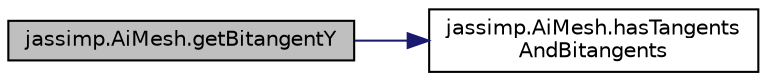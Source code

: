 digraph "jassimp.AiMesh.getBitangentY"
{
  edge [fontname="Helvetica",fontsize="10",labelfontname="Helvetica",labelfontsize="10"];
  node [fontname="Helvetica",fontsize="10",shape=record];
  rankdir="LR";
  Node1 [label="jassimp.AiMesh.getBitangentY",height=0.2,width=0.4,color="black", fillcolor="grey75", style="filled", fontcolor="black"];
  Node1 -> Node2 [color="midnightblue",fontsize="10",style="solid",fontname="Helvetica"];
  Node2 [label="jassimp.AiMesh.hasTangents\lAndBitangents",height=0.2,width=0.4,color="black", fillcolor="white", style="filled",URL="$classjassimp_1_1_ai_mesh.html#a9b22d95cc721f8052a21f9f6ba66702f"];
}
